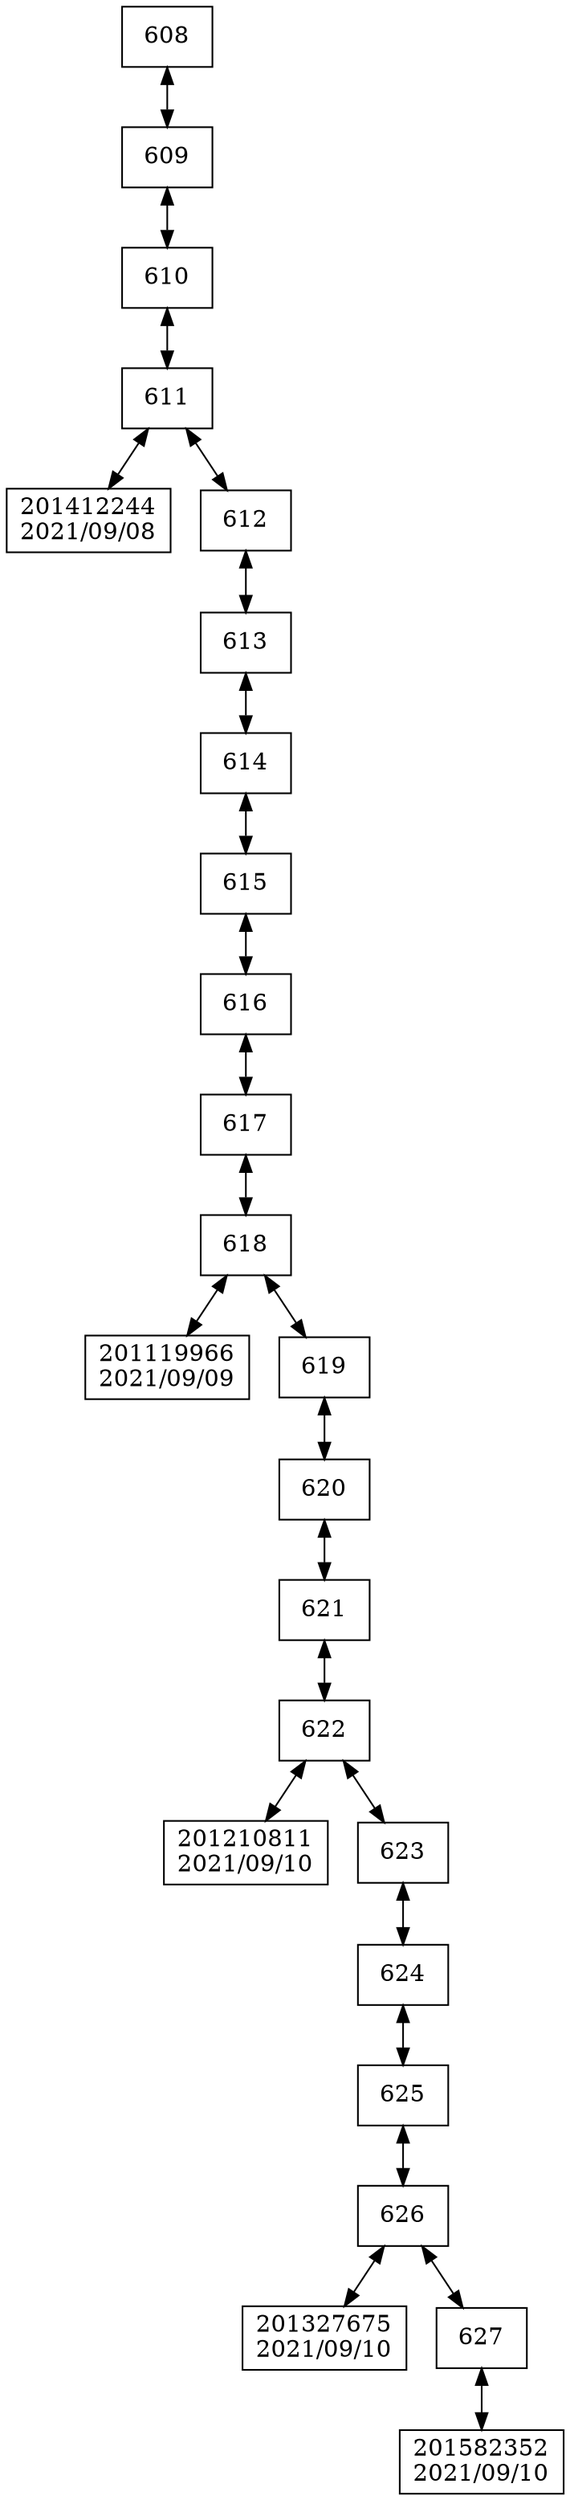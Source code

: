digraph G{
 rankdir = TB; 
node [shape=box]; 
compound=true; 
"608"[label="608"];
"609"[label="609"];
"610"[label="610"];
"611"[label="611"];
"201412244"[label="201412244
2021/09/08"];
"612"[label="612"];
"613"[label="613"];
"614"[label="614"];
"615"[label="615"];
"616"[label="616"];
"617"[label="617"];
"618"[label="618"];
"201119966"[label="201119966
2021/09/09"];
"619"[label="619"];
"620"[label="620"];
"621"[label="621"];
"622"[label="622"];
"201210811"[label="201210811
2021/09/10"];
"623"[label="623"];
"624"[label="624"];
"625"[label="625"];
"626"[label="626"];
"201327675"[label="201327675
2021/09/10"];
"627"[label="627"];
"201582352"[label="201582352
2021/09/10"];
"608" -> "609"[dir="both"];
"609" -> "610"[dir="both"];
"610" -> "611"[dir="both"];
"611" -> "201412244"[dir="both"];
"611" -> "612"[dir="both"];
"612" -> "613"[dir="both"];
"613" -> "614"[dir="both"];
"614" -> "615"[dir="both"];
"615" -> "616"[dir="both"];
"616" -> "617"[dir="both"];
"617" -> "618"[dir="both"];
"618" -> "201119966"[dir="both"];
"618" -> "619"[dir="both"];
"619" -> "620"[dir="both"];
"620" -> "621"[dir="both"];
"621" -> "622"[dir="both"];
"622" -> "201210811"[dir="both"];
"622" -> "623"[dir="both"];
"623" -> "624"[dir="both"];
"624" -> "625"[dir="both"];
"625" -> "626"[dir="both"];
"626" -> "201327675"[dir="both"];
"626" -> "627"[dir="both"];
"627" -> "201582352"[dir="both"];

}


